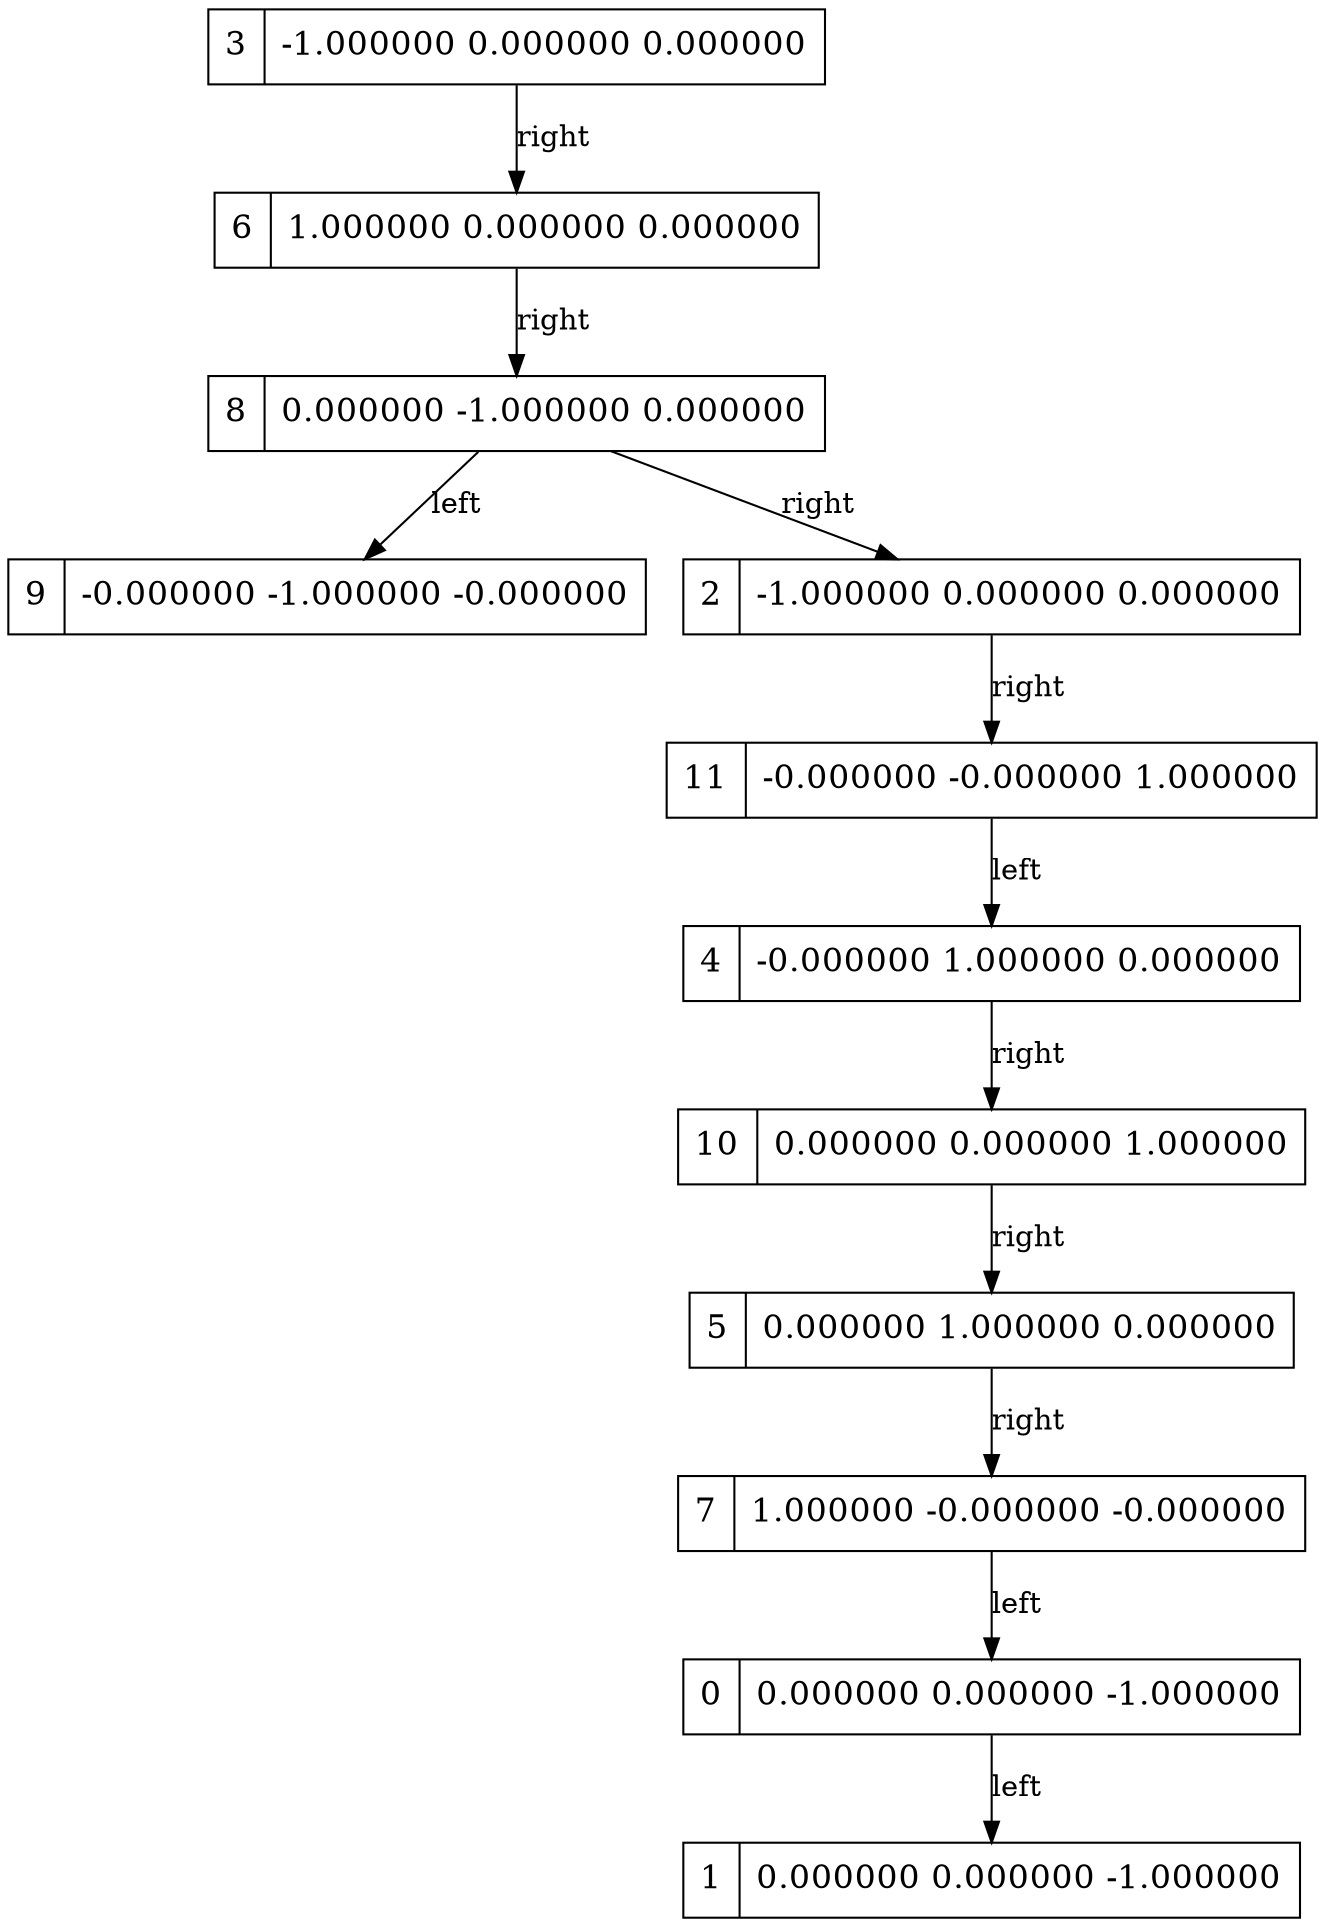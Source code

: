 digraph g { graph []; node [ fontsize="16" shape = "ellipse"]; edge [];"node3" [ label = "3 | -1.000000 0.000000 0.000000 " shape = "record" ];"node6" [ label = "6 | 1.000000 0.000000 0.000000 " shape = "record" ];"node8" [ label = "8 | 0.000000 -1.000000 0.000000 " shape = "record" ];"node9" [ label = "9 | -0.000000 -1.000000 -0.000000 " shape = "record" ];"node2" [ label = "2 | -1.000000 0.000000 0.000000 " shape = "record" ];"node11" [ label = "11 | -0.000000 -0.000000 1.000000 " shape = "record" ];"node4" [ label = "4 | -0.000000 1.000000 0.000000 " shape = "record" ];"node10" [ label = "10 | 0.000000 0.000000 1.000000 " shape = "record" ];"node5" [ label = "5 | 0.000000 1.000000 0.000000 " shape = "record" ];"node7" [ label = "7 | 1.000000 -0.000000 -0.000000 " shape = "record" ];"node0" [ label = "0 | 0.000000 0.000000 -1.000000 " shape = "record" ];"node1" [ label = "1 | 0.000000 0.000000 -1.000000 " shape = "record" ];"node3"-> "node6" [ label = "right"];"node6"-> "node8" [ label = "right"];"node8"-> "node9" [ label = "left"];"node8"-> "node2" [ label = "right"];"node2"-> "node11" [ label = "right"];"node11"-> "node4" [ label = "left"];"node4"-> "node10" [ label = "right"];"node10"-> "node5" [ label = "right"];"node5"-> "node7" [ label = "right"];"node7"-> "node0" [ label = "left"];"node0"-> "node1" [ label = "left"];}